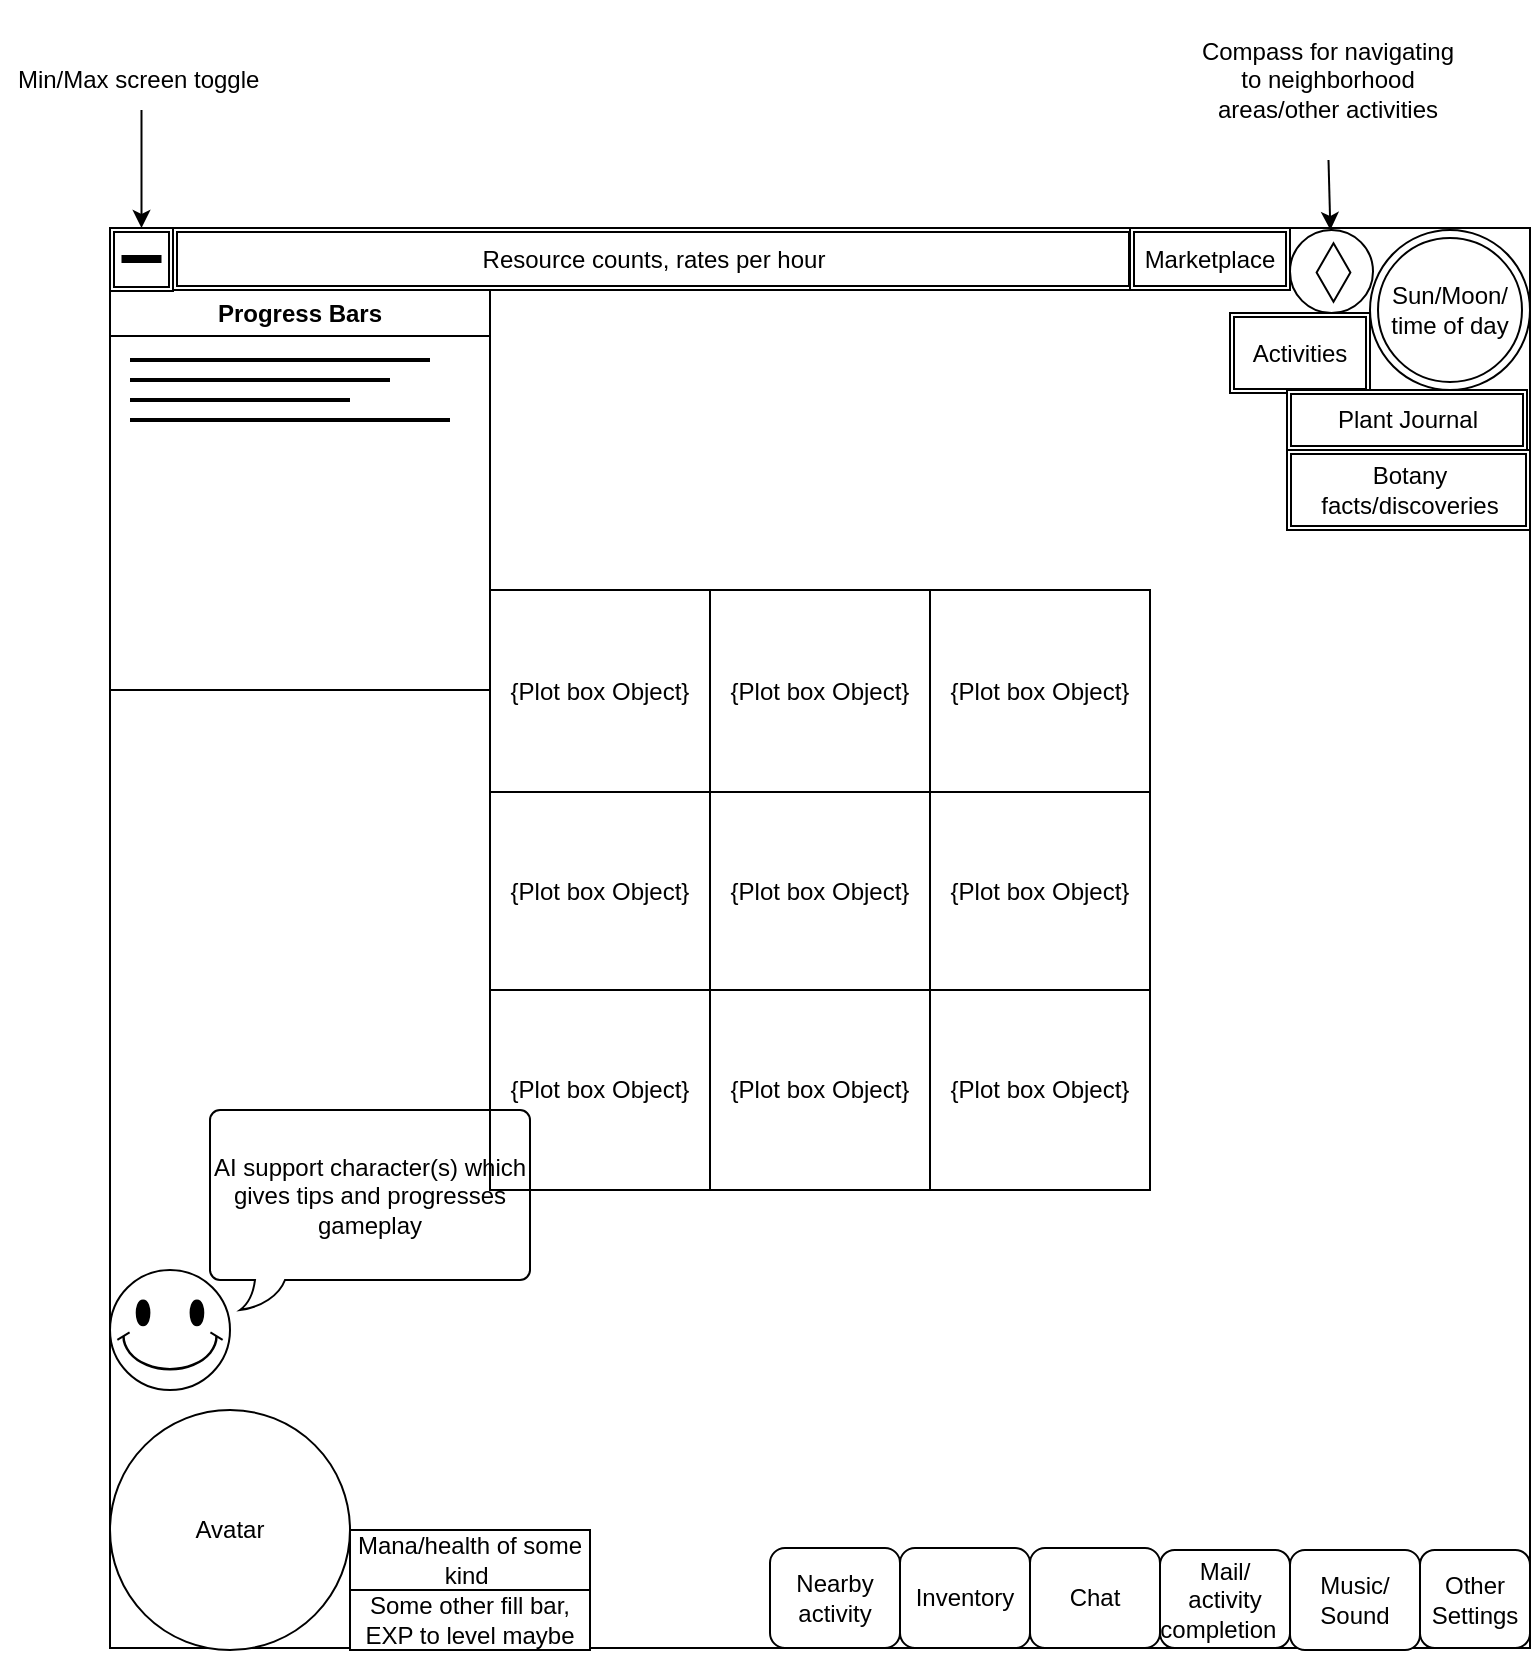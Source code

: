 <mxfile version="21.7.1" type="github">
  <diagram name="Page-1" id="LZHwuz6B-2tiDk-ijNwM">
    <mxGraphModel dx="1120" dy="4870" grid="1" gridSize="10" guides="1" tooltips="1" connect="1" arrows="1" fold="1" page="1" pageScale="1" pageWidth="850" pageHeight="1100" math="0" shadow="0">
      <root>
        <mxCell id="0" />
        <mxCell id="1" parent="0" />
        <mxCell id="kMZlJOO0ke-WUNNidRdG-1" value="" style="whiteSpace=wrap;html=1;aspect=fixed;" parent="1" vertex="1">
          <mxGeometry x="80" y="-3311" width="710" height="710" as="geometry" />
        </mxCell>
        <mxCell id="kMZlJOO0ke-WUNNidRdG-2" value="Inventory" style="rounded=1;whiteSpace=wrap;html=1;" parent="1" vertex="1">
          <mxGeometry x="475" y="-2651" width="65" height="50" as="geometry" />
        </mxCell>
        <mxCell id="kMZlJOO0ke-WUNNidRdG-3" value="Chat" style="rounded=1;whiteSpace=wrap;html=1;" parent="1" vertex="1">
          <mxGeometry x="540" y="-2651" width="65" height="50" as="geometry" />
        </mxCell>
        <mxCell id="kMZlJOO0ke-WUNNidRdG-5" value="Progress Bars" style="swimlane;whiteSpace=wrap;html=1;" parent="1" vertex="1">
          <mxGeometry x="80" y="-3280" width="190" height="200" as="geometry">
            <mxRectangle x="80" y="-3280" width="120" height="30" as="alternateBounds" />
          </mxGeometry>
        </mxCell>
        <mxCell id="kMZlJOO0ke-WUNNidRdG-27" value="" style="line;strokeWidth=2;html=1;" parent="kMZlJOO0ke-WUNNidRdG-5" vertex="1">
          <mxGeometry x="10" y="30" width="150" height="10" as="geometry" />
        </mxCell>
        <mxCell id="kMZlJOO0ke-WUNNidRdG-28" value="" style="line;strokeWidth=2;html=1;fillColor=#54FF54;" parent="kMZlJOO0ke-WUNNidRdG-5" vertex="1">
          <mxGeometry x="10" y="40" width="130" height="10" as="geometry" />
        </mxCell>
        <mxCell id="kMZlJOO0ke-WUNNidRdG-29" value="" style="line;strokeWidth=2;html=1;" parent="kMZlJOO0ke-WUNNidRdG-5" vertex="1">
          <mxGeometry x="10" y="50" width="110" height="10" as="geometry" />
        </mxCell>
        <mxCell id="kMZlJOO0ke-WUNNidRdG-30" value="" style="line;strokeWidth=2;html=1;fillColor=#CCFF99;" parent="kMZlJOO0ke-WUNNidRdG-5" vertex="1">
          <mxGeometry x="10" y="60" width="160" height="10" as="geometry" />
        </mxCell>
        <mxCell id="kMZlJOO0ke-WUNNidRdG-9" value="Music/&lt;br&gt;Sound" style="rounded=1;whiteSpace=wrap;html=1;" parent="1" vertex="1">
          <mxGeometry x="670" y="-2650" width="65" height="50" as="geometry" />
        </mxCell>
        <mxCell id="kMZlJOO0ke-WUNNidRdG-10" value="Mail/ activity completion&amp;nbsp;&amp;nbsp;" style="rounded=1;whiteSpace=wrap;html=1;" parent="1" vertex="1">
          <mxGeometry x="605" y="-2650" width="65" height="49" as="geometry" />
        </mxCell>
        <mxCell id="kMZlJOO0ke-WUNNidRdG-12" value="Avatar" style="ellipse;whiteSpace=wrap;html=1;aspect=fixed;" parent="1" vertex="1">
          <mxGeometry x="80" y="-2720" width="120" height="120" as="geometry" />
        </mxCell>
        <mxCell id="kMZlJOO0ke-WUNNidRdG-13" value="Mana/health of some kind&amp;nbsp;" style="rounded=0;whiteSpace=wrap;html=1;" parent="1" vertex="1">
          <mxGeometry x="200" y="-2660" width="120" height="30" as="geometry" />
        </mxCell>
        <mxCell id="kMZlJOO0ke-WUNNidRdG-14" value="Some other fill bar, EXP to level maybe" style="rounded=0;whiteSpace=wrap;html=1;" parent="1" vertex="1">
          <mxGeometry x="200" y="-2630" width="120" height="30" as="geometry" />
        </mxCell>
        <mxCell id="kMZlJOO0ke-WUNNidRdG-22" value="AI support character(s) which gives tips and progresses gameplay" style="whiteSpace=wrap;html=1;shape=mxgraph.basic.roundRectCallout;dx=30;dy=15;size=5;boundedLbl=1;" parent="1" vertex="1">
          <mxGeometry x="130" y="-2870" width="160" height="100" as="geometry" />
        </mxCell>
        <mxCell id="kMZlJOO0ke-WUNNidRdG-23" value="" style="verticalLabelPosition=bottom;verticalAlign=top;html=1;shape=mxgraph.basic.smiley" parent="1" vertex="1">
          <mxGeometry x="80" y="-2790" width="60" height="60" as="geometry" />
        </mxCell>
        <mxCell id="kMZlJOO0ke-WUNNidRdG-32" value="" style="shape=ext;double=1;whiteSpace=wrap;html=1;aspect=fixed;" parent="1" vertex="1">
          <mxGeometry x="80" y="-3311" width="31.5" height="31.5" as="geometry" />
        </mxCell>
        <mxCell id="kMZlJOO0ke-WUNNidRdG-31" value="Sun/Moon/&lt;br&gt;time of day" style="ellipse;shape=doubleEllipse;whiteSpace=wrap;html=1;aspect=fixed;" parent="1" vertex="1">
          <mxGeometry x="710" y="-3310" width="80" height="80" as="geometry" />
        </mxCell>
        <mxCell id="kMZlJOO0ke-WUNNidRdG-37" value="" style="ellipse;whiteSpace=wrap;html=1;aspect=fixed;" parent="1" vertex="1">
          <mxGeometry x="670" y="-3310" width="41.5" height="41.5" as="geometry" />
        </mxCell>
        <mxCell id="kMZlJOO0ke-WUNNidRdG-35" value="" style="html=1;whiteSpace=wrap;aspect=fixed;shape=isoRectangle;rotation=-90;" parent="1" vertex="1">
          <mxGeometry x="677.12" y="-3297.56" width="29.26" height="17.56" as="geometry" />
        </mxCell>
        <mxCell id="kMZlJOO0ke-WUNNidRdG-44" style="edgeStyle=none;rounded=0;orthogonalLoop=1;jettySize=auto;html=1;exitX=0.5;exitY=1;exitDx=0;exitDy=0;entryX=0.5;entryY=0;entryDx=0;entryDy=0;" parent="1" source="kMZlJOO0ke-WUNNidRdG-43" target="kMZlJOO0ke-WUNNidRdG-32" edge="1">
          <mxGeometry relative="1" as="geometry" />
        </mxCell>
        <mxCell id="kMZlJOO0ke-WUNNidRdG-43" value="Min/Max screen toggle&amp;nbsp;" style="text;strokeColor=none;align=center;fillColor=none;html=1;verticalAlign=middle;whiteSpace=wrap;rounded=0;" parent="1" vertex="1">
          <mxGeometry x="25.75" y="-3400" width="140" height="30" as="geometry" />
        </mxCell>
        <mxCell id="kMZlJOO0ke-WUNNidRdG-46" style="edgeStyle=none;rounded=0;orthogonalLoop=1;jettySize=auto;html=1;exitX=0.5;exitY=1;exitDx=0;exitDy=0;" parent="1" source="kMZlJOO0ke-WUNNidRdG-45" target="kMZlJOO0ke-WUNNidRdG-37" edge="1">
          <mxGeometry relative="1" as="geometry" />
        </mxCell>
        <mxCell id="kMZlJOO0ke-WUNNidRdG-45" value="Compass for navigating to neighborhood areas/other activities&lt;br&gt;" style="text;strokeColor=none;align=center;fillColor=none;html=1;verticalAlign=middle;whiteSpace=wrap;rounded=0;" parent="1" vertex="1">
          <mxGeometry x="619.25" y="-3425" width="140" height="80" as="geometry" />
        </mxCell>
        <mxCell id="kMZlJOO0ke-WUNNidRdG-48" value="Nearby activity" style="rounded=1;whiteSpace=wrap;html=1;" parent="1" vertex="1">
          <mxGeometry x="410" y="-2651" width="65" height="50" as="geometry" />
        </mxCell>
        <mxCell id="Yt03Swh4adIQ6jjlrtOa-1" value="" style="childLayout=tableLayout;recursiveResize=0;shadow=0;fillColor=none;" vertex="1" parent="1">
          <mxGeometry x="270" y="-3130" width="330" height="300" as="geometry" />
        </mxCell>
        <mxCell id="Yt03Swh4adIQ6jjlrtOa-2" value="" style="shape=tableRow;horizontal=0;startSize=0;swimlaneHead=0;swimlaneBody=0;top=0;left=0;bottom=0;right=0;dropTarget=0;collapsible=0;recursiveResize=0;expand=0;fontStyle=0;fillColor=none;strokeColor=inherit;" vertex="1" parent="Yt03Swh4adIQ6jjlrtOa-1">
          <mxGeometry width="330" height="101" as="geometry" />
        </mxCell>
        <mxCell id="Yt03Swh4adIQ6jjlrtOa-3" value="{Plot box Object}" style="connectable=0;recursiveResize=0;strokeColor=inherit;fillColor=none;align=center;whiteSpace=wrap;html=1;" vertex="1" parent="Yt03Swh4adIQ6jjlrtOa-2">
          <mxGeometry width="110" height="101" as="geometry">
            <mxRectangle width="110" height="101" as="alternateBounds" />
          </mxGeometry>
        </mxCell>
        <mxCell id="Yt03Swh4adIQ6jjlrtOa-4" value="{Plot box Object}" style="connectable=0;recursiveResize=0;strokeColor=inherit;fillColor=none;align=center;whiteSpace=wrap;html=1;" vertex="1" parent="Yt03Swh4adIQ6jjlrtOa-2">
          <mxGeometry x="110" width="110" height="101" as="geometry">
            <mxRectangle width="110" height="101" as="alternateBounds" />
          </mxGeometry>
        </mxCell>
        <mxCell id="Yt03Swh4adIQ6jjlrtOa-5" value="{Plot box Object}" style="connectable=0;recursiveResize=0;strokeColor=inherit;fillColor=none;align=center;whiteSpace=wrap;html=1;" vertex="1" parent="Yt03Swh4adIQ6jjlrtOa-2">
          <mxGeometry x="220" width="110" height="101" as="geometry">
            <mxRectangle width="110" height="101" as="alternateBounds" />
          </mxGeometry>
        </mxCell>
        <mxCell id="Yt03Swh4adIQ6jjlrtOa-6" style="shape=tableRow;horizontal=0;startSize=0;swimlaneHead=0;swimlaneBody=0;top=0;left=0;bottom=0;right=0;dropTarget=0;collapsible=0;recursiveResize=0;expand=0;fontStyle=0;fillColor=none;strokeColor=inherit;" vertex="1" parent="Yt03Swh4adIQ6jjlrtOa-1">
          <mxGeometry y="101" width="330" height="99" as="geometry" />
        </mxCell>
        <mxCell id="Yt03Swh4adIQ6jjlrtOa-7" value="{Plot box Object}" style="connectable=0;recursiveResize=0;strokeColor=inherit;fillColor=none;align=center;whiteSpace=wrap;html=1;" vertex="1" parent="Yt03Swh4adIQ6jjlrtOa-6">
          <mxGeometry width="110" height="99" as="geometry">
            <mxRectangle width="110" height="99" as="alternateBounds" />
          </mxGeometry>
        </mxCell>
        <mxCell id="Yt03Swh4adIQ6jjlrtOa-8" value="{Plot box Object}" style="connectable=0;recursiveResize=0;strokeColor=inherit;fillColor=none;align=center;whiteSpace=wrap;html=1;" vertex="1" parent="Yt03Swh4adIQ6jjlrtOa-6">
          <mxGeometry x="110" width="110" height="99" as="geometry">
            <mxRectangle width="110" height="99" as="alternateBounds" />
          </mxGeometry>
        </mxCell>
        <mxCell id="Yt03Swh4adIQ6jjlrtOa-9" value="{Plot box Object}" style="connectable=0;recursiveResize=0;strokeColor=inherit;fillColor=none;align=center;whiteSpace=wrap;html=1;" vertex="1" parent="Yt03Swh4adIQ6jjlrtOa-6">
          <mxGeometry x="220" width="110" height="99" as="geometry">
            <mxRectangle width="110" height="99" as="alternateBounds" />
          </mxGeometry>
        </mxCell>
        <mxCell id="Yt03Swh4adIQ6jjlrtOa-10" style="shape=tableRow;horizontal=0;startSize=0;swimlaneHead=0;swimlaneBody=0;top=0;left=0;bottom=0;right=0;dropTarget=0;collapsible=0;recursiveResize=0;expand=0;fontStyle=0;fillColor=none;strokeColor=inherit;" vertex="1" parent="Yt03Swh4adIQ6jjlrtOa-1">
          <mxGeometry y="200" width="330" height="100" as="geometry" />
        </mxCell>
        <mxCell id="Yt03Swh4adIQ6jjlrtOa-11" value="{Plot box Object}" style="connectable=0;recursiveResize=0;strokeColor=inherit;fillColor=none;align=center;whiteSpace=wrap;html=1;" vertex="1" parent="Yt03Swh4adIQ6jjlrtOa-10">
          <mxGeometry width="110" height="100" as="geometry">
            <mxRectangle width="110" height="100" as="alternateBounds" />
          </mxGeometry>
        </mxCell>
        <mxCell id="Yt03Swh4adIQ6jjlrtOa-12" value="{Plot box Object}" style="connectable=0;recursiveResize=0;strokeColor=inherit;fillColor=none;align=center;whiteSpace=wrap;html=1;" vertex="1" parent="Yt03Swh4adIQ6jjlrtOa-10">
          <mxGeometry x="110" width="110" height="100" as="geometry">
            <mxRectangle width="110" height="100" as="alternateBounds" />
          </mxGeometry>
        </mxCell>
        <mxCell id="Yt03Swh4adIQ6jjlrtOa-13" value="{Plot box Object}" style="connectable=0;recursiveResize=0;strokeColor=inherit;fillColor=none;align=center;whiteSpace=wrap;html=1;" vertex="1" parent="Yt03Swh4adIQ6jjlrtOa-10">
          <mxGeometry x="220" width="110" height="100" as="geometry">
            <mxRectangle width="110" height="100" as="alternateBounds" />
          </mxGeometry>
        </mxCell>
        <mxCell id="Yt03Swh4adIQ6jjlrtOa-14" value="Activities" style="shape=ext;double=1;rounded=0;whiteSpace=wrap;html=1;" vertex="1" parent="1">
          <mxGeometry x="640" y="-3268.5" width="70" height="40" as="geometry" />
        </mxCell>
        <mxCell id="Yt03Swh4adIQ6jjlrtOa-15" value="Plant Journal" style="shape=ext;double=1;rounded=0;whiteSpace=wrap;html=1;" vertex="1" parent="1">
          <mxGeometry x="668.5" y="-3230" width="120" height="30" as="geometry" />
        </mxCell>
        <mxCell id="Yt03Swh4adIQ6jjlrtOa-16" value="Botany facts/discoveries" style="shape=ext;double=1;rounded=0;whiteSpace=wrap;html=1;" vertex="1" parent="1">
          <mxGeometry x="668.5" y="-3200" width="121.5" height="40" as="geometry" />
        </mxCell>
        <mxCell id="Yt03Swh4adIQ6jjlrtOa-17" value="Resource counts, rates per hour" style="shape=ext;double=1;rounded=0;whiteSpace=wrap;html=1;" vertex="1" parent="1">
          <mxGeometry x="111.5" y="-3311" width="480" height="31" as="geometry" />
        </mxCell>
        <mxCell id="Yt03Swh4adIQ6jjlrtOa-25" value="Other Settings" style="rounded=1;whiteSpace=wrap;html=1;" vertex="1" parent="1">
          <mxGeometry x="735" y="-2650" width="55" height="49" as="geometry" />
        </mxCell>
        <mxCell id="Yt03Swh4adIQ6jjlrtOa-27" value="" style="line;strokeWidth=4;html=1;perimeter=backbonePerimeter;points=[];outlineConnect=0;" vertex="1" parent="1">
          <mxGeometry x="85.75" y="-3300.5" width="20" height="10" as="geometry" />
        </mxCell>
        <mxCell id="Yt03Swh4adIQ6jjlrtOa-30" value="Marketplace" style="shape=ext;double=1;rounded=0;whiteSpace=wrap;html=1;" vertex="1" parent="1">
          <mxGeometry x="590" y="-3311" width="80" height="31" as="geometry" />
        </mxCell>
      </root>
    </mxGraphModel>
  </diagram>
</mxfile>
